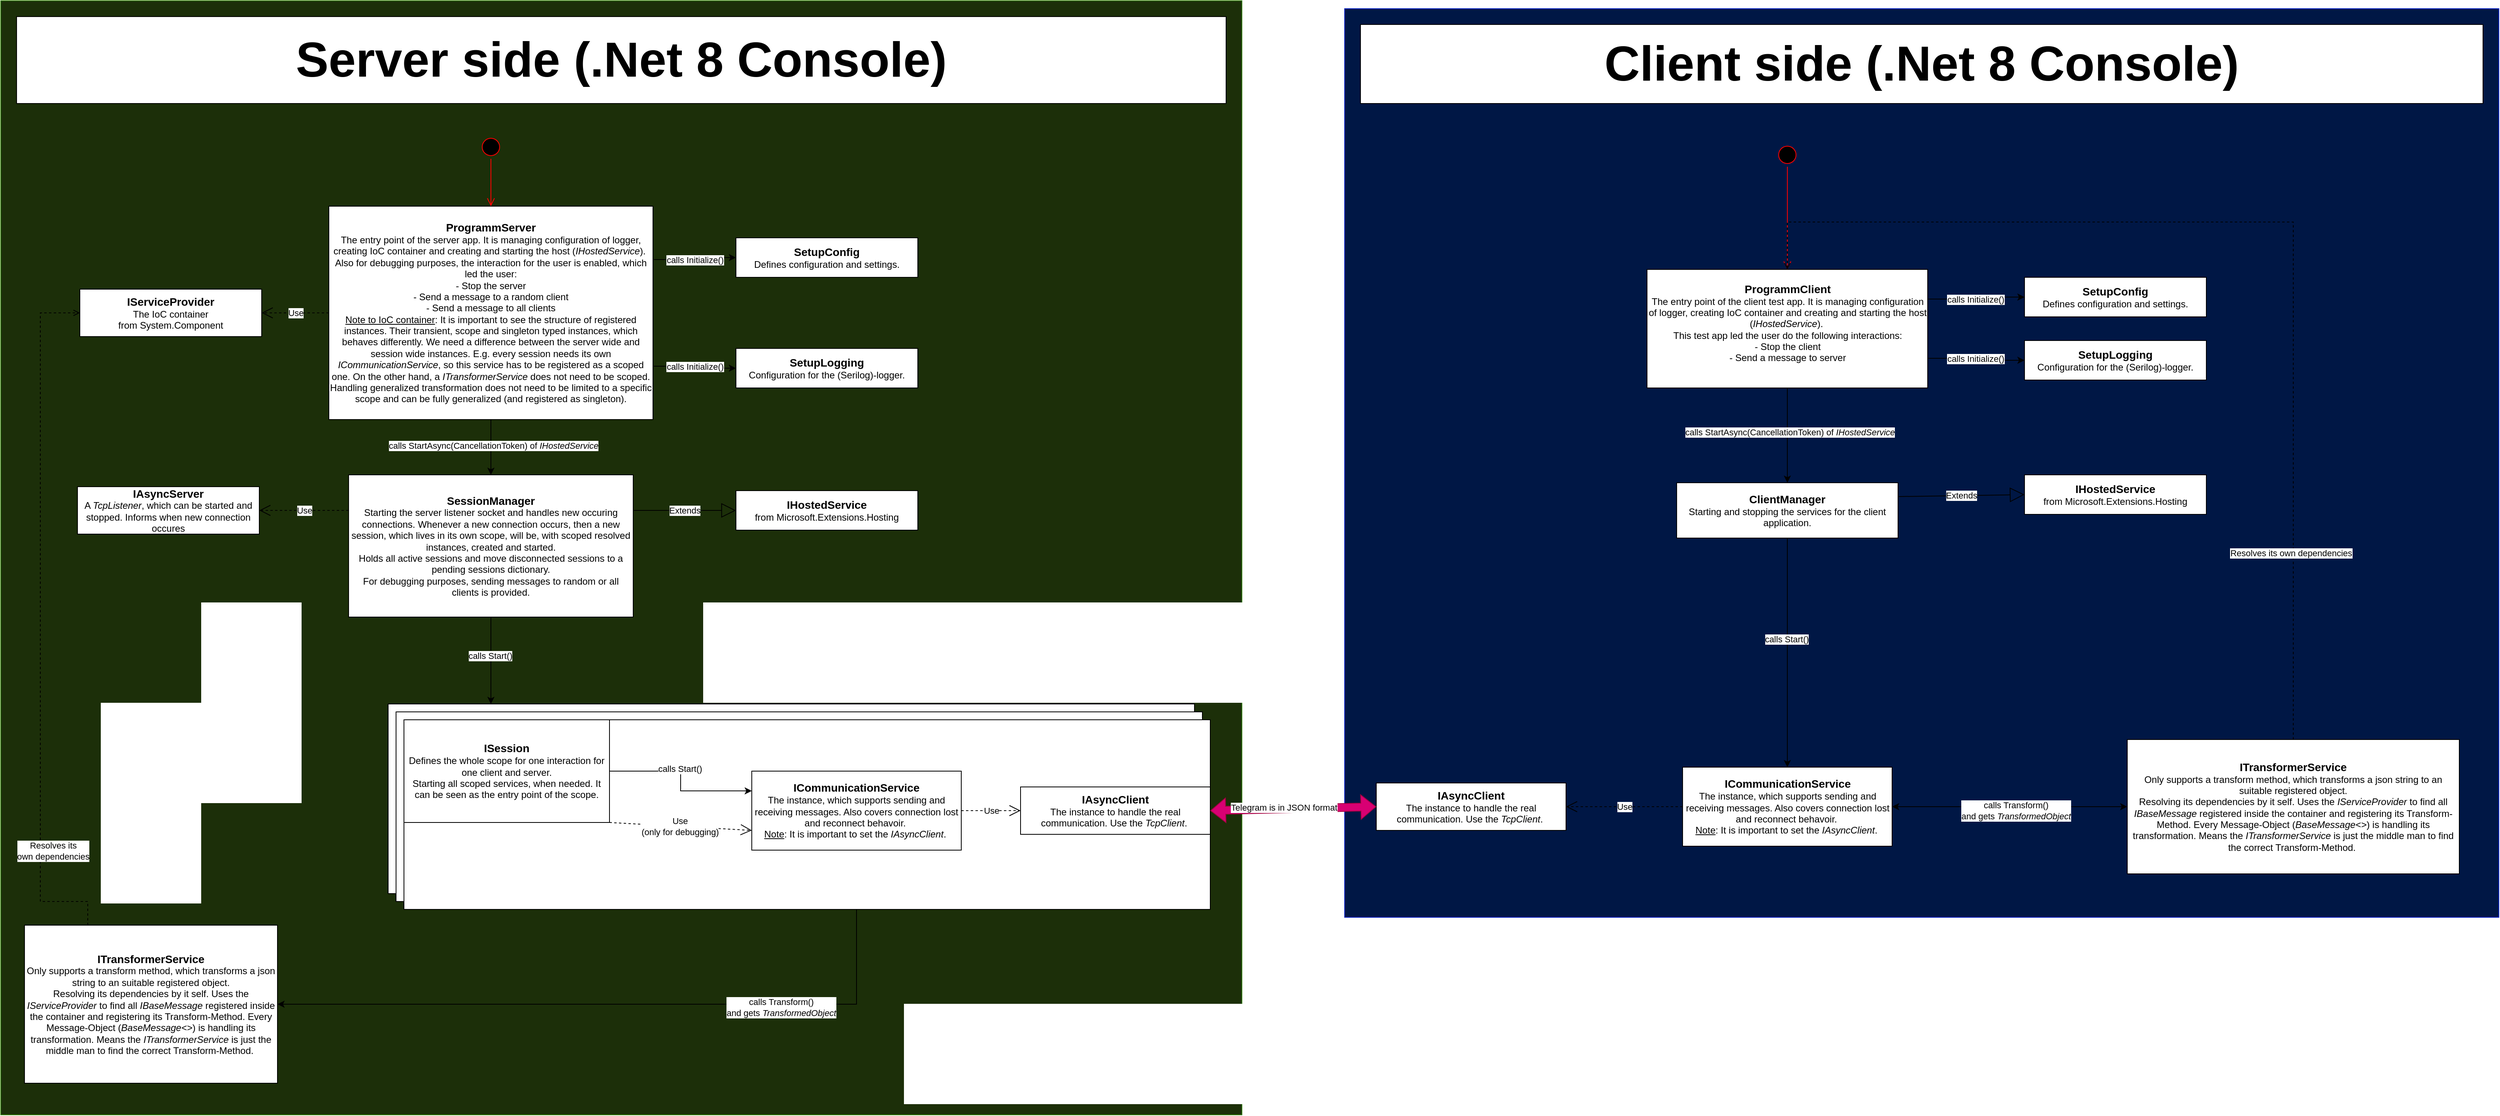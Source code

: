 <mxfile version="23.1.5" type="device">
  <diagram name="Seite-1" id="-Cqx07sXX7hBJCMXHcKV">
    <mxGraphModel dx="4412" dy="3379" grid="1" gridSize="10" guides="1" tooltips="1" connect="1" arrows="1" fold="1" page="1" pageScale="1" pageWidth="827" pageHeight="1169" math="0" shadow="0">
      <root>
        <mxCell id="0" />
        <mxCell id="1" parent="0" />
        <mxCell id="NYHA1kSJsDq-rbWYVhYH-122" value="" style="group" vertex="1" connectable="0" parent="1">
          <mxGeometry x="-760" y="-770" width="1570" height="1410" as="geometry" />
        </mxCell>
        <mxCell id="NYHA1kSJsDq-rbWYVhYH-35" value="" style="rounded=0;whiteSpace=wrap;html=1;fillColor=#1c2f09;fontColor=#ffffff;strokeColor=#2D7600;" vertex="1" parent="NYHA1kSJsDq-rbWYVhYH-122">
          <mxGeometry width="1570" height="1410" as="geometry" />
        </mxCell>
        <mxCell id="NYHA1kSJsDq-rbWYVhYH-1" value="&lt;font style=&quot;font-size: 14px;&quot;&gt;&lt;b&gt;ProgrammServer&lt;/b&gt;&lt;/font&gt;&lt;br&gt;The entry point of the server app. It is managing configuration of logger, creating IoC container and creating and starting the host (&lt;i&gt;IHostedService&lt;/i&gt;).&amp;nbsp;&lt;br&gt;Also for debugging purposes, the interaction for the user is enabled, which led the user:&lt;br&gt;- Stop the server&lt;br&gt;- Send a message to a random client&lt;br&gt;- Send a message to all clients&lt;br&gt;&lt;u&gt;Note to IoC container&lt;/u&gt;: It is important to see the structure of registered instances. Their transient, scope and singleton typed instances, which behaves differently. We need a difference between the server wide and session wide instances. E.g. every session needs its own &lt;i&gt;ICommunicationService&lt;/i&gt;, so this service has to be registered as a scoped one. On the other hand, a &lt;i&gt;ITransformerService &lt;/i&gt;does not need to be scoped. Handling generalized transformation does not need to be limited to a specific scope and can be fully generalized (and registered as singleton)." style="rounded=0;whiteSpace=wrap;html=1;" vertex="1" parent="NYHA1kSJsDq-rbWYVhYH-122">
          <mxGeometry x="415" y="260" width="410" height="270" as="geometry" />
        </mxCell>
        <mxCell id="NYHA1kSJsDq-rbWYVhYH-3" value="&lt;font style=&quot;font-size: 14px;&quot;&gt;&lt;b&gt;SessionManager&lt;/b&gt;&lt;/font&gt;&lt;div&gt;Starting the server listener socket and handles new occuring connections. Whenever a new connection occurs, then a new session, which lives in its own scope, will be, with scoped resolved instances, created and started.&lt;/div&gt;&lt;div&gt;Holds all active sessions and move disconnected sessions to a pending sessions dictionary.&lt;/div&gt;&lt;div&gt;For debugging purposes, sending messages to random or all clients is provided.&lt;/div&gt;" style="rounded=0;whiteSpace=wrap;html=1;" vertex="1" parent="NYHA1kSJsDq-rbWYVhYH-122">
          <mxGeometry x="440" y="600" width="360" height="180" as="geometry" />
        </mxCell>
        <mxCell id="NYHA1kSJsDq-rbWYVhYH-13" style="edgeStyle=orthogonalEdgeStyle;rounded=0;orthogonalLoop=1;jettySize=auto;html=1;exitX=0.5;exitY=1;exitDx=0;exitDy=0;entryX=0.5;entryY=0;entryDx=0;entryDy=0;" edge="1" parent="NYHA1kSJsDq-rbWYVhYH-122" source="NYHA1kSJsDq-rbWYVhYH-1" target="NYHA1kSJsDq-rbWYVhYH-3">
          <mxGeometry relative="1" as="geometry" />
        </mxCell>
        <mxCell id="NYHA1kSJsDq-rbWYVhYH-14" value="calls StartAsync(CancellationToken) of &lt;i&gt;IHostedService&lt;/i&gt;" style="edgeLabel;html=1;align=center;verticalAlign=middle;resizable=0;points=[];" vertex="1" connectable="0" parent="NYHA1kSJsDq-rbWYVhYH-13">
          <mxGeometry x="-0.064" y="3" relative="1" as="geometry">
            <mxPoint as="offset" />
          </mxGeometry>
        </mxCell>
        <mxCell id="NYHA1kSJsDq-rbWYVhYH-5" value="&lt;font style=&quot;font-size: 14px;&quot;&gt;&lt;b&gt;SetupLogging&lt;/b&gt;&lt;/font&gt;&lt;br&gt;Configuration for the (Serilog)-logger." style="rounded=0;whiteSpace=wrap;html=1;" vertex="1" parent="NYHA1kSJsDq-rbWYVhYH-122">
          <mxGeometry x="930" y="440" width="230" height="50" as="geometry" />
        </mxCell>
        <mxCell id="NYHA1kSJsDq-rbWYVhYH-8" style="edgeStyle=orthogonalEdgeStyle;rounded=0;orthogonalLoop=1;jettySize=auto;html=1;exitX=1;exitY=0.75;exitDx=0;exitDy=0;entryX=0;entryY=0.5;entryDx=0;entryDy=0;" edge="1" parent="NYHA1kSJsDq-rbWYVhYH-122" source="NYHA1kSJsDq-rbWYVhYH-1" target="NYHA1kSJsDq-rbWYVhYH-5">
          <mxGeometry relative="1" as="geometry" />
        </mxCell>
        <mxCell id="NYHA1kSJsDq-rbWYVhYH-9" value="calls Initialize()" style="edgeLabel;html=1;align=center;verticalAlign=middle;resizable=0;points=[];" vertex="1" connectable="0" parent="NYHA1kSJsDq-rbWYVhYH-8">
          <mxGeometry x="-0.2" relative="1" as="geometry">
            <mxPoint x="10" as="offset" />
          </mxGeometry>
        </mxCell>
        <mxCell id="NYHA1kSJsDq-rbWYVhYH-6" value="&lt;font style=&quot;font-size: 14px;&quot;&gt;&lt;b&gt;SetupConfig&lt;/b&gt;&lt;/font&gt;&lt;br&gt;Defines configuration and settings." style="rounded=0;whiteSpace=wrap;html=1;" vertex="1" parent="NYHA1kSJsDq-rbWYVhYH-122">
          <mxGeometry x="930" y="300" width="230" height="50" as="geometry" />
        </mxCell>
        <mxCell id="NYHA1kSJsDq-rbWYVhYH-7" style="edgeStyle=orthogonalEdgeStyle;rounded=0;orthogonalLoop=1;jettySize=auto;html=1;exitX=1;exitY=0.25;exitDx=0;exitDy=0;entryX=0;entryY=0.5;entryDx=0;entryDy=0;" edge="1" parent="NYHA1kSJsDq-rbWYVhYH-122" source="NYHA1kSJsDq-rbWYVhYH-1" target="NYHA1kSJsDq-rbWYVhYH-6">
          <mxGeometry relative="1" as="geometry" />
        </mxCell>
        <mxCell id="NYHA1kSJsDq-rbWYVhYH-12" value="calls Initialize()" style="edgeLabel;html=1;align=center;verticalAlign=middle;resizable=0;points=[];" vertex="1" connectable="0" parent="NYHA1kSJsDq-rbWYVhYH-7">
          <mxGeometry x="-0.216" y="1" relative="1" as="geometry">
            <mxPoint x="11" y="1" as="offset" />
          </mxGeometry>
        </mxCell>
        <mxCell id="NYHA1kSJsDq-rbWYVhYH-15" value="&lt;font style=&quot;font-size: 14px;&quot;&gt;&lt;b&gt;IHostedService&lt;/b&gt;&lt;/font&gt;&lt;div&gt;from&amp;nbsp;Microsoft.Extensions.Hosting&lt;/div&gt;" style="rounded=0;whiteSpace=wrap;html=1;" vertex="1" parent="NYHA1kSJsDq-rbWYVhYH-122">
          <mxGeometry x="930" y="620" width="230" height="50" as="geometry" />
        </mxCell>
        <mxCell id="NYHA1kSJsDq-rbWYVhYH-16" value="Extends" style="endArrow=block;endSize=16;endFill=0;html=1;rounded=0;entryX=0;entryY=0.5;entryDx=0;entryDy=0;exitX=1;exitY=0.25;exitDx=0;exitDy=0;" edge="1" parent="NYHA1kSJsDq-rbWYVhYH-122" source="NYHA1kSJsDq-rbWYVhYH-3" target="NYHA1kSJsDq-rbWYVhYH-15">
          <mxGeometry width="160" relative="1" as="geometry">
            <mxPoint x="650" y="740" as="sourcePoint" />
            <mxPoint x="810" y="740" as="targetPoint" />
          </mxGeometry>
        </mxCell>
        <mxCell id="NYHA1kSJsDq-rbWYVhYH-17" value="" style="ellipse;html=1;shape=startState;fillColor=#000000;strokeColor=#ff0000;" vertex="1" parent="NYHA1kSJsDq-rbWYVhYH-122">
          <mxGeometry x="605" y="170" width="30" height="30" as="geometry" />
        </mxCell>
        <mxCell id="NYHA1kSJsDq-rbWYVhYH-18" value="" style="edgeStyle=orthogonalEdgeStyle;html=1;verticalAlign=bottom;endArrow=open;endSize=8;strokeColor=#ff0000;rounded=0;entryX=0.5;entryY=0;entryDx=0;entryDy=0;" edge="1" source="NYHA1kSJsDq-rbWYVhYH-17" parent="NYHA1kSJsDq-rbWYVhYH-122" target="NYHA1kSJsDq-rbWYVhYH-1">
          <mxGeometry relative="1" as="geometry">
            <mxPoint x="625" y="260" as="targetPoint" />
          </mxGeometry>
        </mxCell>
        <mxCell id="NYHA1kSJsDq-rbWYVhYH-19" value="&lt;span style=&quot;background-color: initial;&quot;&gt;&lt;span style=&quot;font-size: 14px;&quot;&gt;&lt;b&gt;IAsyncServer&lt;br&gt;&lt;/b&gt;&lt;/span&gt;A &lt;i&gt;TcpListener&lt;/i&gt;, which can be started and stopped. Informs when new connection occures&lt;/span&gt;" style="rounded=0;whiteSpace=wrap;html=1;" vertex="1" parent="NYHA1kSJsDq-rbWYVhYH-122">
          <mxGeometry x="97" y="615" width="230" height="60" as="geometry" />
        </mxCell>
        <mxCell id="NYHA1kSJsDq-rbWYVhYH-20" value="Use" style="endArrow=open;endSize=12;dashed=1;html=1;rounded=0;entryX=1;entryY=0.5;entryDx=0;entryDy=0;exitX=0;exitY=0.25;exitDx=0;exitDy=0;" edge="1" parent="NYHA1kSJsDq-rbWYVhYH-122" source="NYHA1kSJsDq-rbWYVhYH-3" target="NYHA1kSJsDq-rbWYVhYH-19">
          <mxGeometry width="160" relative="1" as="geometry">
            <mxPoint x="540" y="750" as="sourcePoint" />
            <mxPoint x="700" y="750" as="targetPoint" />
          </mxGeometry>
        </mxCell>
        <mxCell id="NYHA1kSJsDq-rbWYVhYH-22" style="edgeStyle=orthogonalEdgeStyle;rounded=0;orthogonalLoop=1;jettySize=auto;html=1;exitX=0.5;exitY=1;exitDx=0;exitDy=0;entryX=0.5;entryY=0;entryDx=0;entryDy=0;" edge="1" parent="NYHA1kSJsDq-rbWYVhYH-122" source="NYHA1kSJsDq-rbWYVhYH-3">
          <mxGeometry relative="1" as="geometry">
            <mxPoint x="620" y="890" as="targetPoint" />
          </mxGeometry>
        </mxCell>
        <mxCell id="NYHA1kSJsDq-rbWYVhYH-23" value="calls Start()" style="edgeLabel;html=1;align=center;verticalAlign=middle;resizable=0;points=[];" vertex="1" connectable="0" parent="NYHA1kSJsDq-rbWYVhYH-22">
          <mxGeometry x="-0.121" y="-1" relative="1" as="geometry">
            <mxPoint as="offset" />
          </mxGeometry>
        </mxCell>
        <mxCell id="NYHA1kSJsDq-rbWYVhYH-36" value="&lt;font style=&quot;font-size: 62px;&quot;&gt;&lt;b&gt;Server side (.Net 8 Console)&lt;/b&gt;&lt;/font&gt;" style="rounded=0;whiteSpace=wrap;html=1;" vertex="1" parent="NYHA1kSJsDq-rbWYVhYH-122">
          <mxGeometry x="20" y="20" width="1530" height="110" as="geometry" />
        </mxCell>
        <mxCell id="NYHA1kSJsDq-rbWYVhYH-76" value="&lt;font style=&quot;font-size: 14px;&quot;&gt;&lt;b&gt;ITransformerService&lt;/b&gt;&lt;/font&gt;&lt;div&gt;Only supports a transform method, which transforms a json string to an suitable registered object.&lt;/div&gt;&lt;div&gt;Resolving its dependencies by it self. Uses the &lt;i&gt;IServiceProvider &lt;/i&gt;to find all &lt;i&gt;IBaseMessage &lt;/i&gt;registered inside the container and registering its Transform-Method. Every Message-Object (&lt;i&gt;BaseMessage&amp;lt;&amp;gt;&lt;/i&gt;) is handling its transformation. Means the &lt;i&gt;ITransformerService &lt;/i&gt;is just the middle man to find the correct Transform-Method.&amp;nbsp;&lt;/div&gt;" style="rounded=0;whiteSpace=wrap;html=1;" vertex="1" parent="NYHA1kSJsDq-rbWYVhYH-122">
          <mxGeometry x="30" y="1170" width="320" height="200" as="geometry" />
        </mxCell>
        <mxCell id="NYHA1kSJsDq-rbWYVhYH-79" style="edgeStyle=orthogonalEdgeStyle;rounded=0;orthogonalLoop=1;jettySize=auto;html=1;exitX=0.5;exitY=1;exitDx=0;exitDy=0;entryX=1;entryY=0.5;entryDx=0;entryDy=0;startArrow=classic;startFill=1;" edge="1" parent="NYHA1kSJsDq-rbWYVhYH-122" source="NYHA1kSJsDq-rbWYVhYH-114" target="NYHA1kSJsDq-rbWYVhYH-76">
          <mxGeometry relative="1" as="geometry" />
        </mxCell>
        <mxCell id="NYHA1kSJsDq-rbWYVhYH-80" value="calls Transform()&lt;br&gt;and gets &lt;i&gt;TransformedObject&lt;/i&gt;" style="edgeLabel;html=1;align=center;verticalAlign=middle;resizable=0;points=[];" vertex="1" connectable="0" parent="NYHA1kSJsDq-rbWYVhYH-79">
          <mxGeometry x="-0.372" y="4" relative="1" as="geometry">
            <mxPoint as="offset" />
          </mxGeometry>
        </mxCell>
        <mxCell id="NYHA1kSJsDq-rbWYVhYH-81" value="&lt;span style=&quot;background-color: initial;&quot;&gt;&lt;span style=&quot;font-size: 14px;&quot;&gt;&lt;b&gt;IServiceProvider&lt;br&gt;&lt;/b&gt;&lt;/span&gt;The IoC container&lt;br&gt;from System.Component&lt;br&gt;&lt;/span&gt;" style="rounded=0;whiteSpace=wrap;html=1;" vertex="1" parent="NYHA1kSJsDq-rbWYVhYH-122">
          <mxGeometry x="100" y="365" width="230" height="60" as="geometry" />
        </mxCell>
        <mxCell id="NYHA1kSJsDq-rbWYVhYH-83" style="edgeStyle=orthogonalEdgeStyle;rounded=0;orthogonalLoop=1;jettySize=auto;html=1;entryX=0;entryY=0.5;entryDx=0;entryDy=0;dashed=1;endArrow=open;endFill=0;exitX=0.25;exitY=0;exitDx=0;exitDy=0;" edge="1" parent="NYHA1kSJsDq-rbWYVhYH-122" source="NYHA1kSJsDq-rbWYVhYH-76" target="NYHA1kSJsDq-rbWYVhYH-81">
          <mxGeometry relative="1" as="geometry">
            <mxPoint x="-70" y="1140" as="sourcePoint" />
            <mxPoint x="-80" y="400" as="targetPoint" />
            <Array as="points">
              <mxPoint x="110" y="1140" />
              <mxPoint x="50" y="1140" />
              <mxPoint x="50" y="395" />
            </Array>
          </mxGeometry>
        </mxCell>
        <mxCell id="NYHA1kSJsDq-rbWYVhYH-84" value="Resolves its &lt;br&gt;own dependencies" style="edgeLabel;html=1;align=center;verticalAlign=middle;resizable=0;points=[];" vertex="1" connectable="0" parent="NYHA1kSJsDq-rbWYVhYH-83">
          <mxGeometry x="-0.652" y="3" relative="1" as="geometry">
            <mxPoint x="19" as="offset" />
          </mxGeometry>
        </mxCell>
        <mxCell id="NYHA1kSJsDq-rbWYVhYH-82" value="Use" style="endArrow=open;endSize=12;dashed=1;html=1;rounded=0;entryX=1;entryY=0.5;entryDx=0;entryDy=0;exitX=0;exitY=0.5;exitDx=0;exitDy=0;" edge="1" parent="NYHA1kSJsDq-rbWYVhYH-122" source="NYHA1kSJsDq-rbWYVhYH-1" target="NYHA1kSJsDq-rbWYVhYH-81">
          <mxGeometry width="160" relative="1" as="geometry">
            <mxPoint x="450" y="655" as="sourcePoint" />
            <mxPoint x="340" y="655" as="targetPoint" />
          </mxGeometry>
        </mxCell>
        <mxCell id="NYHA1kSJsDq-rbWYVhYH-121" value="" style="group" vertex="1" connectable="0" parent="NYHA1kSJsDq-rbWYVhYH-122">
          <mxGeometry x="490" y="890" width="1040" height="260" as="geometry" />
        </mxCell>
        <mxCell id="NYHA1kSJsDq-rbWYVhYH-102" value="" style="group" vertex="1" connectable="0" parent="NYHA1kSJsDq-rbWYVhYH-121">
          <mxGeometry width="1020" height="240" as="geometry" />
        </mxCell>
        <mxCell id="NYHA1kSJsDq-rbWYVhYH-101" value="" style="rounded=0;whiteSpace=wrap;html=1;" vertex="1" parent="NYHA1kSJsDq-rbWYVhYH-102">
          <mxGeometry width="1020" height="240" as="geometry" />
        </mxCell>
        <mxCell id="NYHA1kSJsDq-rbWYVhYH-68" value="&lt;font style=&quot;font-size: 14px;&quot;&gt;&lt;b&gt;ICommunicationService&lt;/b&gt;&lt;/font&gt;&lt;div&gt;The instance, which supports sending and receiving messages. Also covers connection lost and reconnect behavoir.&amp;nbsp;&lt;br&gt;&lt;u&gt;Note&lt;/u&gt;: It is important to set the &lt;i&gt;IAsyncClient&lt;/i&gt;.&amp;nbsp;&lt;/div&gt;" style="rounded=0;whiteSpace=wrap;html=1;" vertex="1" parent="NYHA1kSJsDq-rbWYVhYH-102">
          <mxGeometry x="440" y="65" width="265" height="100" as="geometry" />
        </mxCell>
        <mxCell id="NYHA1kSJsDq-rbWYVhYH-72" style="edgeStyle=orthogonalEdgeStyle;rounded=0;orthogonalLoop=1;jettySize=auto;html=1;exitX=1;exitY=0.5;exitDx=0;exitDy=0;entryX=0;entryY=0.25;entryDx=0;entryDy=0;" edge="1" parent="NYHA1kSJsDq-rbWYVhYH-102" target="NYHA1kSJsDq-rbWYVhYH-68">
          <mxGeometry relative="1" as="geometry">
            <mxPoint x="260" y="65" as="sourcePoint" />
          </mxGeometry>
        </mxCell>
        <mxCell id="NYHA1kSJsDq-rbWYVhYH-73" value="calls Start()" style="edgeLabel;html=1;align=center;verticalAlign=middle;resizable=0;points=[];" vertex="1" connectable="0" parent="NYHA1kSJsDq-rbWYVhYH-72">
          <mxGeometry x="-0.13" y="-2" relative="1" as="geometry">
            <mxPoint y="-5" as="offset" />
          </mxGeometry>
        </mxCell>
        <mxCell id="NYHA1kSJsDq-rbWYVhYH-74" value="Use &lt;br&gt;(only for debugging)" style="endArrow=open;endSize=12;dashed=1;html=1;rounded=0;exitX=1;exitY=1;exitDx=0;exitDy=0;entryX=0;entryY=0.75;entryDx=0;entryDy=0;" edge="1" parent="NYHA1kSJsDq-rbWYVhYH-102" target="NYHA1kSJsDq-rbWYVhYH-68">
          <mxGeometry x="-0.006" width="160" relative="1" as="geometry">
            <mxPoint x="260" y="130" as="sourcePoint" />
            <mxPoint x="530" y="70" as="targetPoint" />
            <mxPoint as="offset" />
          </mxGeometry>
        </mxCell>
        <mxCell id="NYHA1kSJsDq-rbWYVhYH-85" value="&lt;font style=&quot;font-size: 14px;&quot;&gt;&lt;b&gt;IAsyncClient&lt;/b&gt;&lt;/font&gt;&lt;div&gt;The instance to handle the real communication. Use the &lt;i&gt;TcpClient&lt;/i&gt;.&amp;nbsp;&lt;/div&gt;" style="rounded=0;whiteSpace=wrap;html=1;" vertex="1" parent="NYHA1kSJsDq-rbWYVhYH-102">
          <mxGeometry x="780" y="85" width="240" height="60" as="geometry" />
        </mxCell>
        <mxCell id="NYHA1kSJsDq-rbWYVhYH-86" value="Use" style="endArrow=open;endSize=12;dashed=1;html=1;rounded=0;entryX=0;entryY=0.5;entryDx=0;entryDy=0;exitX=1;exitY=0.5;exitDx=0;exitDy=0;" edge="1" parent="NYHA1kSJsDq-rbWYVhYH-102" source="NYHA1kSJsDq-rbWYVhYH-68" target="NYHA1kSJsDq-rbWYVhYH-85">
          <mxGeometry width="160" relative="1" as="geometry">
            <mxPoint x="570" y="170" as="sourcePoint" />
            <mxPoint x="730" y="170" as="targetPoint" />
          </mxGeometry>
        </mxCell>
        <mxCell id="NYHA1kSJsDq-rbWYVhYH-103" value="" style="group" vertex="1" connectable="0" parent="NYHA1kSJsDq-rbWYVhYH-121">
          <mxGeometry x="10" y="10" width="1020" height="240" as="geometry" />
        </mxCell>
        <mxCell id="NYHA1kSJsDq-rbWYVhYH-104" value="" style="rounded=0;whiteSpace=wrap;html=1;" vertex="1" parent="NYHA1kSJsDq-rbWYVhYH-103">
          <mxGeometry width="1020" height="240" as="geometry" />
        </mxCell>
        <mxCell id="NYHA1kSJsDq-rbWYVhYH-105" value="&lt;font style=&quot;font-size: 14px;&quot;&gt;&lt;b&gt;ICommunicationService&lt;/b&gt;&lt;/font&gt;&lt;div&gt;The instance, which supports sending and receiving messages. Also covers connection lost and reconnect behavoir.&amp;nbsp;&lt;br&gt;&lt;u&gt;Note&lt;/u&gt;: It is important to set the &lt;i&gt;IAsyncClient&lt;/i&gt;.&amp;nbsp;&lt;/div&gt;" style="rounded=0;whiteSpace=wrap;html=1;" vertex="1" parent="NYHA1kSJsDq-rbWYVhYH-103">
          <mxGeometry x="440" y="65" width="265" height="100" as="geometry" />
        </mxCell>
        <mxCell id="NYHA1kSJsDq-rbWYVhYH-106" style="edgeStyle=orthogonalEdgeStyle;rounded=0;orthogonalLoop=1;jettySize=auto;html=1;exitX=1;exitY=0.5;exitDx=0;exitDy=0;entryX=0;entryY=0.25;entryDx=0;entryDy=0;" edge="1" parent="NYHA1kSJsDq-rbWYVhYH-103" target="NYHA1kSJsDq-rbWYVhYH-105">
          <mxGeometry relative="1" as="geometry">
            <mxPoint x="260" y="65" as="sourcePoint" />
          </mxGeometry>
        </mxCell>
        <mxCell id="NYHA1kSJsDq-rbWYVhYH-107" value="calls Start()" style="edgeLabel;html=1;align=center;verticalAlign=middle;resizable=0;points=[];" vertex="1" connectable="0" parent="NYHA1kSJsDq-rbWYVhYH-106">
          <mxGeometry x="-0.13" y="-2" relative="1" as="geometry">
            <mxPoint y="-5" as="offset" />
          </mxGeometry>
        </mxCell>
        <mxCell id="NYHA1kSJsDq-rbWYVhYH-108" value="Use &lt;br&gt;(only for debugging)" style="endArrow=open;endSize=12;dashed=1;html=1;rounded=0;exitX=1;exitY=1;exitDx=0;exitDy=0;entryX=0;entryY=0.75;entryDx=0;entryDy=0;" edge="1" parent="NYHA1kSJsDq-rbWYVhYH-103" target="NYHA1kSJsDq-rbWYVhYH-105">
          <mxGeometry x="-0.006" width="160" relative="1" as="geometry">
            <mxPoint x="260" y="130" as="sourcePoint" />
            <mxPoint x="530" y="70" as="targetPoint" />
            <mxPoint as="offset" />
          </mxGeometry>
        </mxCell>
        <mxCell id="NYHA1kSJsDq-rbWYVhYH-109" value="&lt;font style=&quot;font-size: 14px;&quot;&gt;&lt;b&gt;IAsyncClient&lt;/b&gt;&lt;/font&gt;&lt;div&gt;The instance to handle the real communication. Use the &lt;i&gt;TcpClient&lt;/i&gt;.&amp;nbsp;&lt;/div&gt;" style="rounded=0;whiteSpace=wrap;html=1;" vertex="1" parent="NYHA1kSJsDq-rbWYVhYH-103">
          <mxGeometry x="780" y="85" width="240" height="60" as="geometry" />
        </mxCell>
        <mxCell id="NYHA1kSJsDq-rbWYVhYH-110" value="Use" style="endArrow=open;endSize=12;dashed=1;html=1;rounded=0;entryX=0;entryY=0.5;entryDx=0;entryDy=0;exitX=1;exitY=0.5;exitDx=0;exitDy=0;" edge="1" parent="NYHA1kSJsDq-rbWYVhYH-103" source="NYHA1kSJsDq-rbWYVhYH-105" target="NYHA1kSJsDq-rbWYVhYH-109">
          <mxGeometry width="160" relative="1" as="geometry">
            <mxPoint x="570" y="170" as="sourcePoint" />
            <mxPoint x="730" y="170" as="targetPoint" />
          </mxGeometry>
        </mxCell>
        <mxCell id="NYHA1kSJsDq-rbWYVhYH-112" value="" style="group" vertex="1" connectable="0" parent="NYHA1kSJsDq-rbWYVhYH-121">
          <mxGeometry x="20" y="20" width="1020" height="240" as="geometry" />
        </mxCell>
        <mxCell id="NYHA1kSJsDq-rbWYVhYH-113" value="" style="rounded=0;whiteSpace=wrap;html=1;" vertex="1" parent="NYHA1kSJsDq-rbWYVhYH-112">
          <mxGeometry width="1020" height="240" as="geometry" />
        </mxCell>
        <mxCell id="NYHA1kSJsDq-rbWYVhYH-114" value="&lt;font style=&quot;font-size: 14px;&quot;&gt;&lt;b&gt;ICommunicationService&lt;/b&gt;&lt;/font&gt;&lt;div&gt;The instance, which supports sending and receiving messages. Also covers connection lost and reconnect behavoir.&amp;nbsp;&lt;br&gt;&lt;u&gt;Note&lt;/u&gt;: It is important to set the &lt;i&gt;IAsyncClient&lt;/i&gt;.&amp;nbsp;&lt;/div&gt;" style="rounded=0;whiteSpace=wrap;html=1;" vertex="1" parent="NYHA1kSJsDq-rbWYVhYH-112">
          <mxGeometry x="440" y="65" width="265" height="100" as="geometry" />
        </mxCell>
        <mxCell id="NYHA1kSJsDq-rbWYVhYH-115" style="edgeStyle=orthogonalEdgeStyle;rounded=0;orthogonalLoop=1;jettySize=auto;html=1;exitX=1;exitY=0.5;exitDx=0;exitDy=0;entryX=0;entryY=0.25;entryDx=0;entryDy=0;" edge="1" parent="NYHA1kSJsDq-rbWYVhYH-112" source="NYHA1kSJsDq-rbWYVhYH-120" target="NYHA1kSJsDq-rbWYVhYH-114">
          <mxGeometry relative="1" as="geometry" />
        </mxCell>
        <mxCell id="NYHA1kSJsDq-rbWYVhYH-116" value="calls Start()" style="edgeLabel;html=1;align=center;verticalAlign=middle;resizable=0;points=[];" vertex="1" connectable="0" parent="NYHA1kSJsDq-rbWYVhYH-115">
          <mxGeometry x="-0.13" y="-2" relative="1" as="geometry">
            <mxPoint y="-5" as="offset" />
          </mxGeometry>
        </mxCell>
        <mxCell id="NYHA1kSJsDq-rbWYVhYH-117" value="Use &lt;br&gt;(only for debugging)" style="endArrow=open;endSize=12;dashed=1;html=1;rounded=0;exitX=1;exitY=1;exitDx=0;exitDy=0;entryX=0;entryY=0.75;entryDx=0;entryDy=0;" edge="1" parent="NYHA1kSJsDq-rbWYVhYH-112" source="NYHA1kSJsDq-rbWYVhYH-120" target="NYHA1kSJsDq-rbWYVhYH-114">
          <mxGeometry x="-0.006" width="160" relative="1" as="geometry">
            <mxPoint x="370" y="70" as="sourcePoint" />
            <mxPoint x="530" y="70" as="targetPoint" />
            <mxPoint as="offset" />
          </mxGeometry>
        </mxCell>
        <mxCell id="NYHA1kSJsDq-rbWYVhYH-118" value="&lt;font style=&quot;font-size: 14px;&quot;&gt;&lt;b&gt;IAsyncClient&lt;/b&gt;&lt;/font&gt;&lt;div&gt;The instance to handle the real communication. Use the &lt;i&gt;TcpClient&lt;/i&gt;.&amp;nbsp;&lt;/div&gt;" style="rounded=0;whiteSpace=wrap;html=1;" vertex="1" parent="NYHA1kSJsDq-rbWYVhYH-112">
          <mxGeometry x="780" y="85" width="240" height="60" as="geometry" />
        </mxCell>
        <mxCell id="NYHA1kSJsDq-rbWYVhYH-119" value="Use" style="endArrow=open;endSize=12;dashed=1;html=1;rounded=0;entryX=0;entryY=0.5;entryDx=0;entryDy=0;exitX=1;exitY=0.5;exitDx=0;exitDy=0;" edge="1" parent="NYHA1kSJsDq-rbWYVhYH-112" source="NYHA1kSJsDq-rbWYVhYH-114" target="NYHA1kSJsDq-rbWYVhYH-118">
          <mxGeometry width="160" relative="1" as="geometry">
            <mxPoint x="570" y="170" as="sourcePoint" />
            <mxPoint x="730" y="170" as="targetPoint" />
          </mxGeometry>
        </mxCell>
        <mxCell id="NYHA1kSJsDq-rbWYVhYH-120" value="&lt;span style=&quot;background-color: initial;&quot;&gt;&lt;span style=&quot;font-size: 14px;&quot;&gt;&lt;b&gt;ISession&lt;br&gt;&lt;/b&gt;&lt;/span&gt;Defines the whole scope for one interaction for one client and server.&lt;br&gt;Starting all scoped services, when needed. It can be seen as the entry point of the scope.&lt;br&gt;&lt;/span&gt;" style="rounded=0;whiteSpace=wrap;html=1;" vertex="1" parent="NYHA1kSJsDq-rbWYVhYH-112">
          <mxGeometry width="260" height="130" as="geometry" />
        </mxCell>
        <mxCell id="NYHA1kSJsDq-rbWYVhYH-123" value="" style="group" vertex="1" connectable="0" parent="1">
          <mxGeometry x="940" y="-760" width="1460" height="1150" as="geometry" />
        </mxCell>
        <mxCell id="NYHA1kSJsDq-rbWYVhYH-39" value="" style="rounded=0;whiteSpace=wrap;html=1;fillColor=#001745;fontColor=#ffffff;strokeColor=#001DBC;" vertex="1" parent="NYHA1kSJsDq-rbWYVhYH-123">
          <mxGeometry width="1460" height="1150" as="geometry" />
        </mxCell>
        <mxCell id="NYHA1kSJsDq-rbWYVhYH-40" value="&lt;font style=&quot;font-size: 14px;&quot;&gt;&lt;b&gt;ProgrammClient&lt;/b&gt;&lt;/font&gt;&lt;br&gt;The entry point of the client test app. It is managing configuration of logger, creating IoC container and creating and starting the host (&lt;i&gt;IHostedService&lt;/i&gt;).&amp;nbsp;&lt;br&gt;This test app led the user do the following interactions:&lt;br&gt;- Stop the client&lt;br&gt;- Send a message to server&lt;div&gt;&lt;br/&gt;&lt;/div&gt;" style="rounded=0;whiteSpace=wrap;html=1;" vertex="1" parent="NYHA1kSJsDq-rbWYVhYH-123">
          <mxGeometry x="382.5" y="330" width="355" height="150" as="geometry" />
        </mxCell>
        <mxCell id="NYHA1kSJsDq-rbWYVhYH-41" value="&lt;font style=&quot;font-size: 14px;&quot;&gt;&lt;b&gt;ClientManager&lt;/b&gt;&lt;/font&gt;&lt;div&gt;Starting and stopping the services for the client application.&lt;/div&gt;" style="rounded=0;whiteSpace=wrap;html=1;" vertex="1" parent="NYHA1kSJsDq-rbWYVhYH-123">
          <mxGeometry x="420" y="600" width="280" height="70" as="geometry" />
        </mxCell>
        <mxCell id="NYHA1kSJsDq-rbWYVhYH-42" style="edgeStyle=orthogonalEdgeStyle;rounded=0;orthogonalLoop=1;jettySize=auto;html=1;exitX=0.5;exitY=1;exitDx=0;exitDy=0;entryX=0.5;entryY=0;entryDx=0;entryDy=0;" edge="1" parent="NYHA1kSJsDq-rbWYVhYH-123" source="NYHA1kSJsDq-rbWYVhYH-40" target="NYHA1kSJsDq-rbWYVhYH-41">
          <mxGeometry relative="1" as="geometry" />
        </mxCell>
        <mxCell id="NYHA1kSJsDq-rbWYVhYH-43" value="calls StartAsync(CancellationToken) of &lt;i&gt;IHostedService&lt;/i&gt;" style="edgeLabel;html=1;align=center;verticalAlign=middle;resizable=0;points=[];" vertex="1" connectable="0" parent="NYHA1kSJsDq-rbWYVhYH-42">
          <mxGeometry x="-0.064" y="3" relative="1" as="geometry">
            <mxPoint as="offset" />
          </mxGeometry>
        </mxCell>
        <mxCell id="NYHA1kSJsDq-rbWYVhYH-44" value="&lt;font style=&quot;font-size: 14px;&quot;&gt;&lt;b&gt;SetupLogging&lt;/b&gt;&lt;/font&gt;&lt;br&gt;Configuration for the (Serilog)-logger." style="rounded=0;whiteSpace=wrap;html=1;" vertex="1" parent="NYHA1kSJsDq-rbWYVhYH-123">
          <mxGeometry x="860" y="420" width="230" height="50" as="geometry" />
        </mxCell>
        <mxCell id="NYHA1kSJsDq-rbWYVhYH-45" style="edgeStyle=orthogonalEdgeStyle;rounded=0;orthogonalLoop=1;jettySize=auto;html=1;exitX=1;exitY=0.75;exitDx=0;exitDy=0;entryX=0;entryY=0.5;entryDx=0;entryDy=0;" edge="1" parent="NYHA1kSJsDq-rbWYVhYH-123" source="NYHA1kSJsDq-rbWYVhYH-40" target="NYHA1kSJsDq-rbWYVhYH-44">
          <mxGeometry relative="1" as="geometry" />
        </mxCell>
        <mxCell id="NYHA1kSJsDq-rbWYVhYH-46" value="calls Initialize()" style="edgeLabel;html=1;align=center;verticalAlign=middle;resizable=0;points=[];" vertex="1" connectable="0" parent="NYHA1kSJsDq-rbWYVhYH-45">
          <mxGeometry x="-0.2" relative="1" as="geometry">
            <mxPoint x="10" as="offset" />
          </mxGeometry>
        </mxCell>
        <mxCell id="NYHA1kSJsDq-rbWYVhYH-47" value="&lt;font style=&quot;font-size: 14px;&quot;&gt;&lt;b&gt;SetupConfig&lt;/b&gt;&lt;/font&gt;&lt;br&gt;Defines configuration and settings." style="rounded=0;whiteSpace=wrap;html=1;" vertex="1" parent="NYHA1kSJsDq-rbWYVhYH-123">
          <mxGeometry x="860" y="340" width="230" height="50" as="geometry" />
        </mxCell>
        <mxCell id="NYHA1kSJsDq-rbWYVhYH-48" style="edgeStyle=orthogonalEdgeStyle;rounded=0;orthogonalLoop=1;jettySize=auto;html=1;exitX=1;exitY=0.25;exitDx=0;exitDy=0;entryX=0;entryY=0.5;entryDx=0;entryDy=0;" edge="1" parent="NYHA1kSJsDq-rbWYVhYH-123" source="NYHA1kSJsDq-rbWYVhYH-40" target="NYHA1kSJsDq-rbWYVhYH-47">
          <mxGeometry relative="1" as="geometry" />
        </mxCell>
        <mxCell id="NYHA1kSJsDq-rbWYVhYH-49" value="calls Initialize()" style="edgeLabel;html=1;align=center;verticalAlign=middle;resizable=0;points=[];" vertex="1" connectable="0" parent="NYHA1kSJsDq-rbWYVhYH-48">
          <mxGeometry x="-0.216" y="1" relative="1" as="geometry">
            <mxPoint x="11" y="1" as="offset" />
          </mxGeometry>
        </mxCell>
        <mxCell id="NYHA1kSJsDq-rbWYVhYH-50" value="&lt;font style=&quot;font-size: 14px;&quot;&gt;&lt;b&gt;IHostedService&lt;/b&gt;&lt;/font&gt;&lt;div&gt;from&amp;nbsp;Microsoft.Extensions.Hosting&lt;/div&gt;" style="rounded=0;whiteSpace=wrap;html=1;" vertex="1" parent="NYHA1kSJsDq-rbWYVhYH-123">
          <mxGeometry x="860" y="590" width="230" height="50" as="geometry" />
        </mxCell>
        <mxCell id="NYHA1kSJsDq-rbWYVhYH-51" value="Extends" style="endArrow=block;endSize=16;endFill=0;html=1;rounded=0;entryX=0;entryY=0.5;entryDx=0;entryDy=0;exitX=1;exitY=0.25;exitDx=0;exitDy=0;" edge="1" parent="NYHA1kSJsDq-rbWYVhYH-123" source="NYHA1kSJsDq-rbWYVhYH-41" target="NYHA1kSJsDq-rbWYVhYH-50">
          <mxGeometry width="160" relative="1" as="geometry">
            <mxPoint x="590" y="740" as="sourcePoint" />
            <mxPoint x="750" y="740" as="targetPoint" />
          </mxGeometry>
        </mxCell>
        <mxCell id="NYHA1kSJsDq-rbWYVhYH-52" value="" style="ellipse;html=1;shape=startState;fillColor=#000000;strokeColor=#ff0000;" vertex="1" parent="NYHA1kSJsDq-rbWYVhYH-123">
          <mxGeometry x="545" y="170" width="30" height="30" as="geometry" />
        </mxCell>
        <mxCell id="NYHA1kSJsDq-rbWYVhYH-53" value="" style="edgeStyle=orthogonalEdgeStyle;html=1;verticalAlign=bottom;endArrow=open;endSize=8;strokeColor=#ff0000;rounded=0;entryX=0.5;entryY=0;entryDx=0;entryDy=0;" edge="1" parent="NYHA1kSJsDq-rbWYVhYH-123" source="NYHA1kSJsDq-rbWYVhYH-52" target="NYHA1kSJsDq-rbWYVhYH-40">
          <mxGeometry relative="1" as="geometry">
            <mxPoint x="565" y="260" as="targetPoint" />
          </mxGeometry>
        </mxCell>
        <mxCell id="NYHA1kSJsDq-rbWYVhYH-63" value="&lt;font style=&quot;font-size: 62px;&quot;&gt;&lt;b&gt;Client side (.Net 8 Console)&lt;/b&gt;&lt;/font&gt;" style="rounded=0;whiteSpace=wrap;html=1;" vertex="1" parent="NYHA1kSJsDq-rbWYVhYH-123">
          <mxGeometry x="20" y="20" width="1420" height="100" as="geometry" />
        </mxCell>
        <mxCell id="NYHA1kSJsDq-rbWYVhYH-66" value="" style="edgeStyle=orthogonalEdgeStyle;rounded=0;orthogonalLoop=1;jettySize=auto;html=1;exitX=0.5;exitY=1;exitDx=0;exitDy=0;entryX=0.5;entryY=0;entryDx=0;entryDy=0;" edge="1" parent="NYHA1kSJsDq-rbWYVhYH-123" source="NYHA1kSJsDq-rbWYVhYH-41" target="NYHA1kSJsDq-rbWYVhYH-65">
          <mxGeometry relative="1" as="geometry">
            <mxPoint x="560" y="1040" as="targetPoint" />
            <mxPoint x="560" y="670" as="sourcePoint" />
          </mxGeometry>
        </mxCell>
        <mxCell id="NYHA1kSJsDq-rbWYVhYH-67" value="calls Start()" style="edgeLabel;html=1;align=center;verticalAlign=middle;resizable=0;points=[];" vertex="1" connectable="0" parent="NYHA1kSJsDq-rbWYVhYH-66">
          <mxGeometry x="-0.121" y="-1" relative="1" as="geometry">
            <mxPoint as="offset" />
          </mxGeometry>
        </mxCell>
        <mxCell id="NYHA1kSJsDq-rbWYVhYH-65" value="&lt;font style=&quot;font-size: 14px;&quot;&gt;&lt;b&gt;ICommunicationService&lt;/b&gt;&lt;/font&gt;&lt;div&gt;The instance, which supports sending and receiving messages. Also covers connection lost and reconnect behavoir.&amp;nbsp;&lt;br&gt;&lt;u&gt;Note&lt;/u&gt;: It is important to set the &lt;i&gt;IAsyncClient&lt;/i&gt;.&amp;nbsp;&lt;/div&gt;" style="rounded=0;whiteSpace=wrap;html=1;" vertex="1" parent="NYHA1kSJsDq-rbWYVhYH-123">
          <mxGeometry x="427.5" y="960" width="265" height="100" as="geometry" />
        </mxCell>
        <mxCell id="NYHA1kSJsDq-rbWYVhYH-88" value="&lt;font style=&quot;font-size: 14px;&quot;&gt;&lt;b&gt;IAsyncClient&lt;/b&gt;&lt;/font&gt;&lt;div&gt;The instance to handle the real communication. Use the &lt;i&gt;TcpClient&lt;/i&gt;.&amp;nbsp;&lt;/div&gt;" style="rounded=0;whiteSpace=wrap;html=1;" vertex="1" parent="NYHA1kSJsDq-rbWYVhYH-123">
          <mxGeometry x="40" y="980" width="240" height="60" as="geometry" />
        </mxCell>
        <mxCell id="NYHA1kSJsDq-rbWYVhYH-89" value="Use" style="endArrow=open;endSize=12;dashed=1;html=1;rounded=0;exitX=0;exitY=0.5;exitDx=0;exitDy=0;entryX=1;entryY=0.5;entryDx=0;entryDy=0;" edge="1" parent="NYHA1kSJsDq-rbWYVhYH-123" source="NYHA1kSJsDq-rbWYVhYH-65" target="NYHA1kSJsDq-rbWYVhYH-88">
          <mxGeometry width="160" relative="1" as="geometry">
            <mxPoint x="-160" y="790" as="sourcePoint" />
            <mxPoint y="790" as="targetPoint" />
          </mxGeometry>
        </mxCell>
        <mxCell id="NYHA1kSJsDq-rbWYVhYH-93" value="&lt;font style=&quot;font-size: 14px;&quot;&gt;&lt;b&gt;ITransformerService&lt;/b&gt;&lt;/font&gt;&lt;div&gt;Only supports a transform method, which transforms a json string to an suitable registered object.&lt;/div&gt;&lt;div&gt;Resolving its dependencies by it self. Uses the &lt;i&gt;IServiceProvider &lt;/i&gt;to find all &lt;i&gt;IBaseMessage &lt;/i&gt;registered inside the container and registering its Transform-Method. Every Message-Object (&lt;i&gt;BaseMessage&amp;lt;&amp;gt;&lt;/i&gt;) is handling its transformation. Means the &lt;i&gt;ITransformerService &lt;/i&gt;is just the middle man to find the correct Transform-Method.&amp;nbsp;&lt;/div&gt;" style="rounded=0;whiteSpace=wrap;html=1;" vertex="1" parent="NYHA1kSJsDq-rbWYVhYH-123">
          <mxGeometry x="990" y="925" width="420" height="170" as="geometry" />
        </mxCell>
        <mxCell id="NYHA1kSJsDq-rbWYVhYH-94" style="edgeStyle=orthogonalEdgeStyle;rounded=0;orthogonalLoop=1;jettySize=auto;html=1;exitX=0;exitY=0.5;exitDx=0;exitDy=0;entryX=1;entryY=0.5;entryDx=0;entryDy=0;startArrow=classic;startFill=1;" edge="1" parent="NYHA1kSJsDq-rbWYVhYH-123" source="NYHA1kSJsDq-rbWYVhYH-93" target="NYHA1kSJsDq-rbWYVhYH-65">
          <mxGeometry relative="1" as="geometry">
            <mxPoint x="-927" y="1065" as="sourcePoint" />
            <mxPoint x="-1160" y="1275" as="targetPoint" />
          </mxGeometry>
        </mxCell>
        <mxCell id="NYHA1kSJsDq-rbWYVhYH-95" value="calls Transform()&lt;br&gt;and gets &lt;i&gt;TransformedObject&lt;/i&gt;" style="edgeLabel;html=1;align=center;verticalAlign=middle;resizable=0;points=[];" vertex="1" connectable="0" parent="NYHA1kSJsDq-rbWYVhYH-94">
          <mxGeometry x="-0.372" y="4" relative="1" as="geometry">
            <mxPoint x="-48" y="1" as="offset" />
          </mxGeometry>
        </mxCell>
        <mxCell id="NYHA1kSJsDq-rbWYVhYH-96" style="edgeStyle=orthogonalEdgeStyle;rounded=0;orthogonalLoop=1;jettySize=auto;html=1;exitX=0.5;exitY=0;exitDx=0;exitDy=0;entryX=0.5;entryY=0;entryDx=0;entryDy=0;dashed=1;endArrow=open;endFill=0;" edge="1" parent="NYHA1kSJsDq-rbWYVhYH-123" source="NYHA1kSJsDq-rbWYVhYH-93" target="NYHA1kSJsDq-rbWYVhYH-40">
          <mxGeometry relative="1" as="geometry">
            <mxPoint x="420" y="1360" as="sourcePoint" />
            <mxPoint x="110" y="490" as="targetPoint" />
            <Array as="points">
              <mxPoint x="1200" y="270" />
              <mxPoint x="560" y="270" />
            </Array>
          </mxGeometry>
        </mxCell>
        <mxCell id="NYHA1kSJsDq-rbWYVhYH-97" value="Resolves its own dependencies" style="edgeLabel;html=1;align=center;verticalAlign=middle;resizable=0;points=[];" vertex="1" connectable="0" parent="NYHA1kSJsDq-rbWYVhYH-96">
          <mxGeometry x="-0.652" y="3" relative="1" as="geometry">
            <mxPoint as="offset" />
          </mxGeometry>
        </mxCell>
        <mxCell id="NYHA1kSJsDq-rbWYVhYH-91" value="" style="shape=flexArrow;endArrow=classic;startArrow=classic;html=1;rounded=0;exitX=1;exitY=0.5;exitDx=0;exitDy=0;fillColor=#d80073;strokeColor=#A50040;entryX=0;entryY=0.5;entryDx=0;entryDy=0;" edge="1" parent="1" source="NYHA1kSJsDq-rbWYVhYH-118" target="NYHA1kSJsDq-rbWYVhYH-88">
          <mxGeometry width="100" height="100" relative="1" as="geometry">
            <mxPoint x="460" y="40" as="sourcePoint" />
            <mxPoint x="1190" y="310" as="targetPoint" />
          </mxGeometry>
        </mxCell>
        <mxCell id="NYHA1kSJsDq-rbWYVhYH-92" value="Telegram is in JSON format" style="edgeLabel;html=1;align=center;verticalAlign=middle;resizable=0;points=[];" vertex="1" connectable="0" parent="NYHA1kSJsDq-rbWYVhYH-91">
          <mxGeometry x="-0.117" y="-2" relative="1" as="geometry">
            <mxPoint y="-4" as="offset" />
          </mxGeometry>
        </mxCell>
      </root>
    </mxGraphModel>
  </diagram>
</mxfile>

